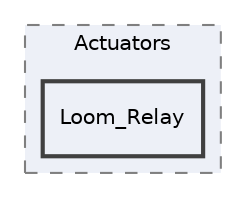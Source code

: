 digraph "src/Hardware/Actuators/Loom_Relay"
{
 // LATEX_PDF_SIZE
  edge [fontname="Helvetica",fontsize="10",labelfontname="Helvetica",labelfontsize="10"];
  node [fontname="Helvetica",fontsize="10",shape=record];
  compound=true
  subgraph clusterdir_7bb0596ba49a786aca769c5aca051782 {
    graph [ bgcolor="#edf0f7", pencolor="grey50", style="filled,dashed,", label="Actuators", fontname="Helvetica", fontsize="10", URL="dir_7bb0596ba49a786aca769c5aca051782.html"]
  dir_0b7e566c2d3dbcba9d3707cee202e5a0 [shape=box, label="Loom_Relay", style="filled,bold,", fillcolor="#edf0f7", color="grey25", URL="dir_0b7e566c2d3dbcba9d3707cee202e5a0.html"];
  }
}

